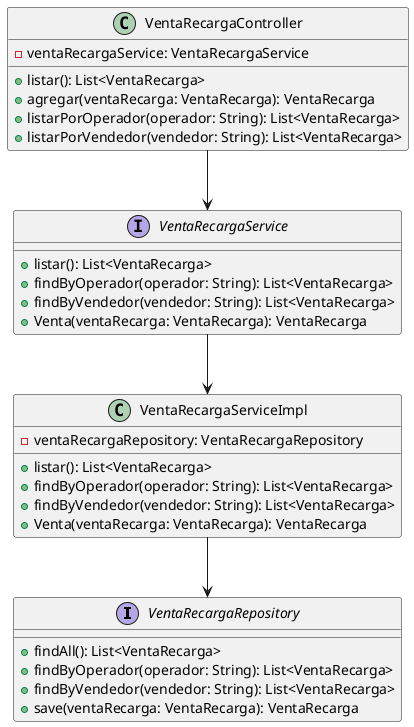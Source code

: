 @startuml

interface VentaRecargaRepository {
    + findAll(): List<VentaRecarga>
    + findByOperador(operador: String): List<VentaRecarga>
    + findByVendedor(vendedor: String): List<VentaRecarga>
    + save(ventaRecarga: VentaRecarga): VentaRecarga
}

interface VentaRecargaService {
    + listar(): List<VentaRecarga>
    + findByOperador(operador: String): List<VentaRecarga>
    + findByVendedor(vendedor: String): List<VentaRecarga>
    + Venta(ventaRecarga: VentaRecarga): VentaRecarga
}

class VentaRecargaServiceImpl {
    - ventaRecargaRepository: VentaRecargaRepository
    + listar(): List<VentaRecarga>
    + findByOperador(operador: String): List<VentaRecarga>
    + findByVendedor(vendedor: String): List<VentaRecarga>
    + Venta(ventaRecarga: VentaRecarga): VentaRecarga
}

class VentaRecargaController {
    - ventaRecargaService: VentaRecargaService
    + listar(): List<VentaRecarga>
    + agregar(ventaRecarga: VentaRecarga): VentaRecarga
    + listarPorOperador(operador: String): List<VentaRecarga>
    + listarPorVendedor(vendedor: String): List<VentaRecarga>
}

VentaRecargaService --> VentaRecargaServiceImpl
VentaRecargaServiceImpl --> VentaRecargaRepository
VentaRecargaController --> VentaRecargaService

@enduml
